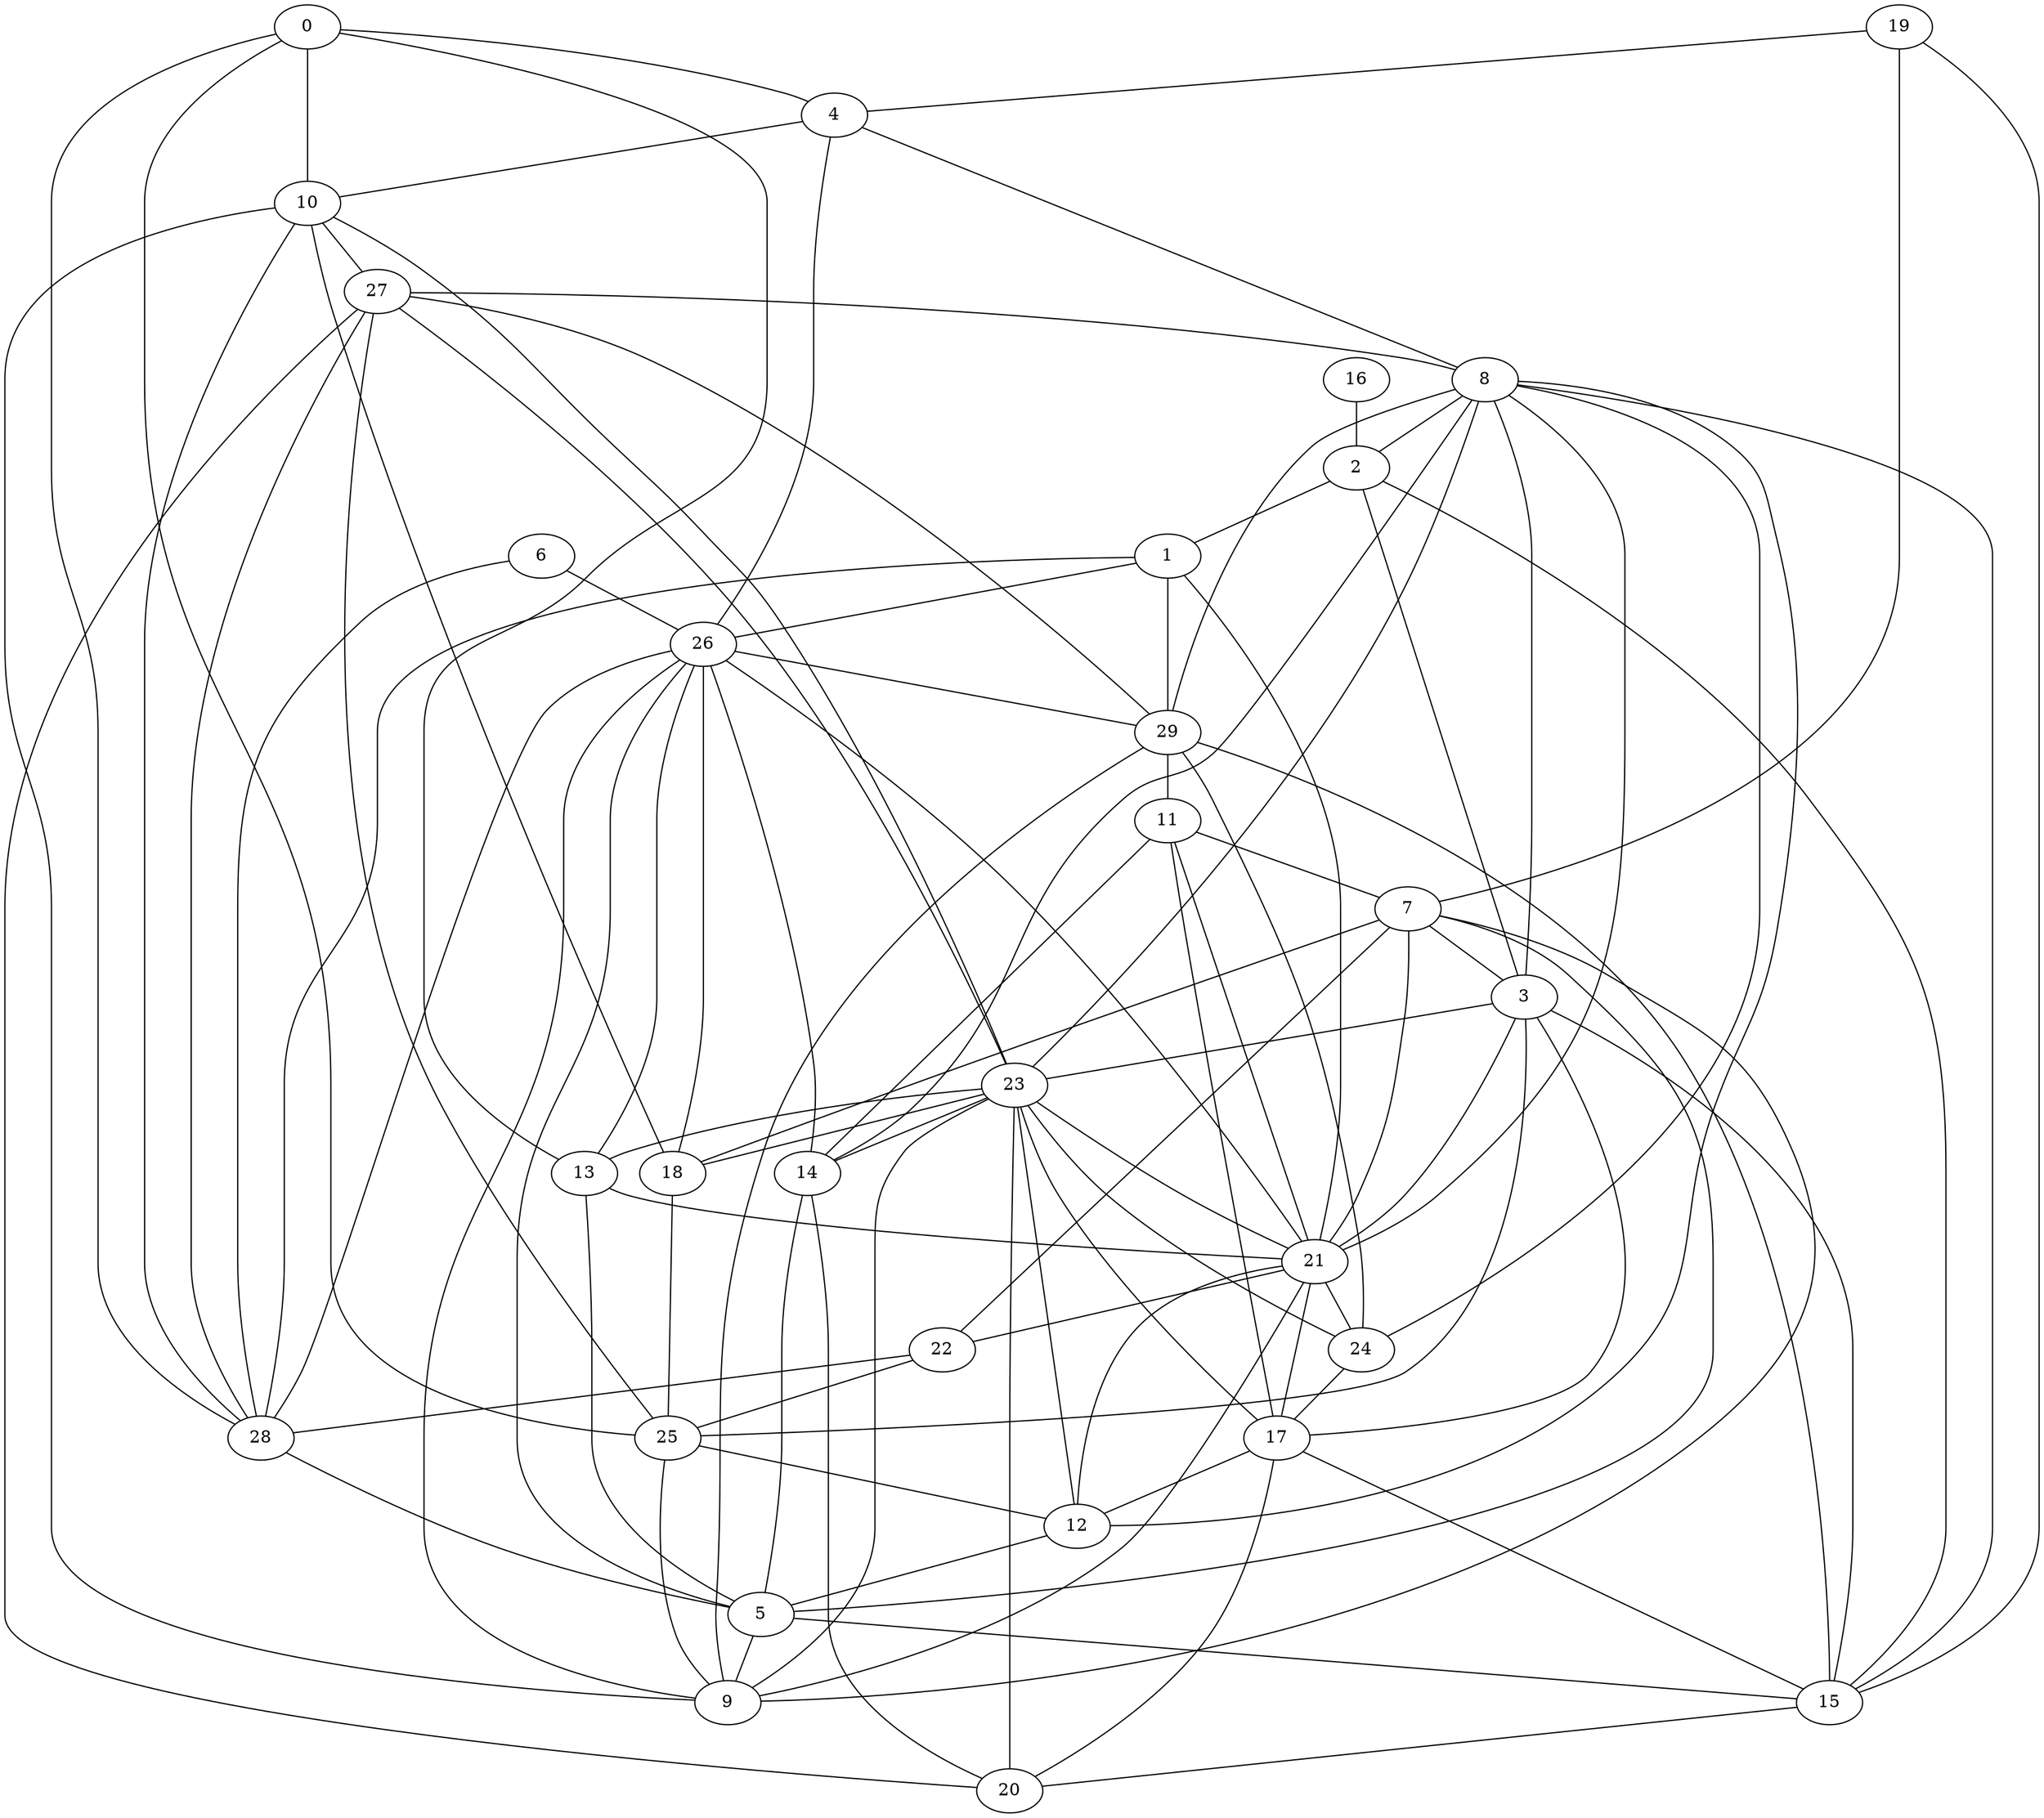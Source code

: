 graph Gnm_Erdo_Renyi_n30_m100 {
0;
1;
2;
3;
4;
5;
6;
7;
8;
9;
10;
11;
12;
13;
14;
15;
16;
17;
18;
19;
20;
21;
22;
23;
24;
25;
26;
27;
28;
29;
22 -- 25;
10 -- 27;
8 -- 24;
29 -- 15;
4 -- 10;
23 -- 18;
1 -- 29;
19 -- 15;
26 -- 18;
6 -- 26;
3 -- 21;
17 -- 23;
26 -- 5;
12 -- 23;
15 -- 2;
21 -- 24;
29 -- 11;
21 -- 12;
19 -- 7;
22 -- 28;
28 -- 5;
12 -- 5;
23 -- 27;
16 -- 2;
14 -- 11;
17 -- 12;
5 -- 15;
12 -- 8;
27 -- 8;
17 -- 3;
15 -- 20;
2 -- 1;
2 -- 3;
26 -- 29;
23 -- 14;
25 -- 0;
23 -- 13;
28 -- 0;
9 -- 26;
25 -- 3;
1 -- 26;
28 -- 10;
21 -- 23;
3 -- 8;
25 -- 9;
23 -- 10;
20 -- 17;
7 -- 18;
14 -- 5;
9 -- 10;
18 -- 25;
26 -- 4;
8 -- 14;
3 -- 23;
5 -- 9;
26 -- 13;
13 -- 5;
8 -- 21;
21 -- 1;
19 -- 4;
20 -- 23;
23 -- 24;
8 -- 15;
21 -- 17;
17 -- 11;
21 -- 7;
23 -- 8;
7 -- 9;
11 -- 7;
0 -- 13;
7 -- 3;
13 -- 21;
27 -- 29;
27 -- 25;
29 -- 24;
7 -- 5;
21 -- 9;
9 -- 23;
26 -- 21;
14 -- 20;
0 -- 4;
15 -- 3;
8 -- 29;
8 -- 4;
18 -- 10;
10 -- 0;
20 -- 27;
28 -- 26;
21 -- 11;
14 -- 26;
9 -- 29;
1 -- 28;
7 -- 22;
6 -- 28;
21 -- 22;
28 -- 27;
17 -- 15;
24 -- 17;
25 -- 12;
8 -- 2;
}